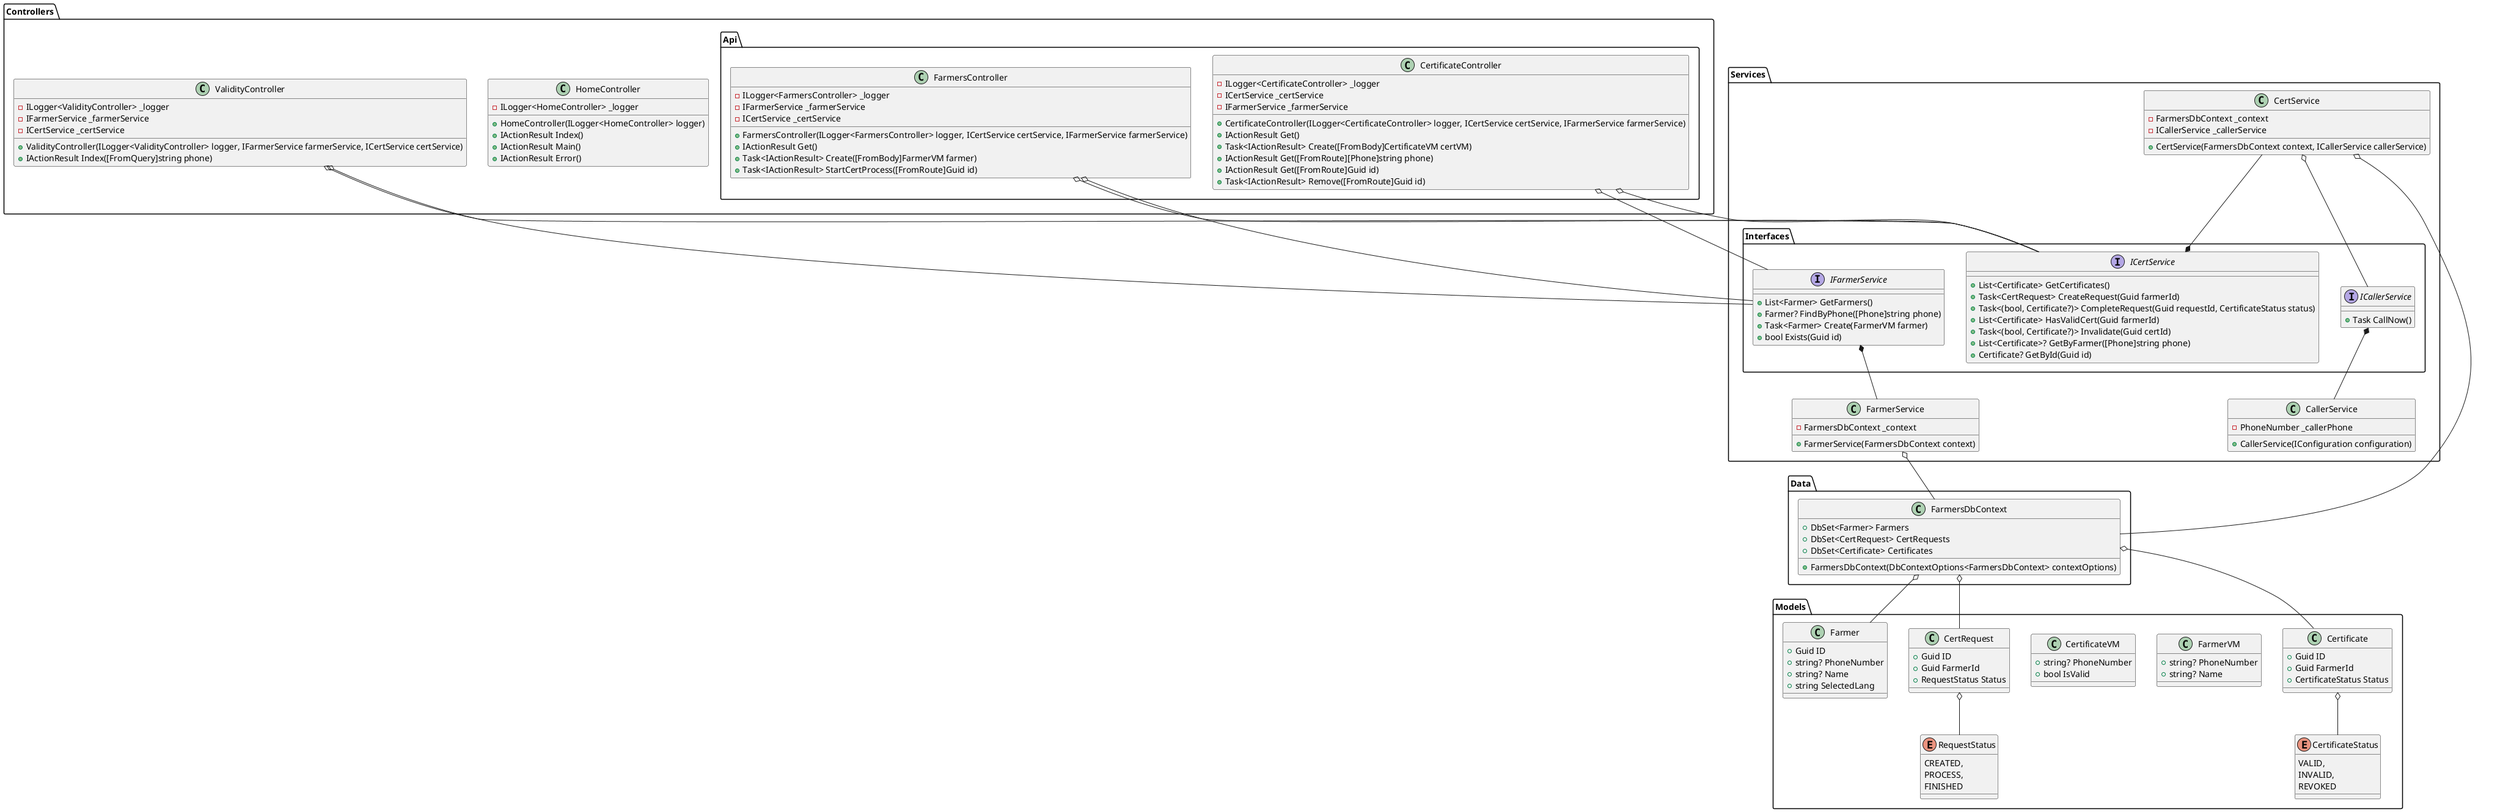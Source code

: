 @startuml "backend-classdiagram"

package Services {
    package Interfaces {
        interface ICallerService {
            +Task CallNow()
        }
        interface ICertService {
            +List<Certificate> GetCertificates()
            +Task<CertRequest> CreateRequest(Guid farmerId)
            +Task<(bool, Certificate?)> CompleteRequest(Guid requestId, CertificateStatus status)
            +List<Certificate> HasValidCert(Guid farmerId)
            +Task<(bool, Certificate?)> Invalidate(Guid certId)
            +List<Certificate>? GetByFarmer([Phone]string phone)
            +Certificate? GetById(Guid id)
        }
        interface IFarmerService {
            +List<Farmer> GetFarmers()
            +Farmer? FindByPhone([Phone]string phone)
            +Task<Farmer> Create(FarmerVM farmer)
            +bool Exists(Guid id)
        }
    }
    class FarmerService {
        -FarmersDbContext _context
        +FarmerService(FarmersDbContext context)
    }

    class CertService {
        -FarmersDbContext _context
        -ICallerService _callerService
        +CertService(FarmersDbContext context, ICallerService callerService)
    }

    class CallerService {
        -PhoneNumber _callerPhone
        +CallerService(IConfiguration configuration)
    }
}

package Controllers {
    package Api {
        class CertificateController {
            -ILogger<CertificateController> _logger
            -ICertService _certService
            -IFarmerService _farmerService
            +CertificateController(ILogger<CertificateController> logger, ICertService certService, IFarmerService farmerService)
            +IActionResult Get() 
            +Task<IActionResult> Create([FromBody]CertificateVM certVM)
            +IActionResult Get([FromRoute][Phone]string phone)
            +IActionResult Get([FromRoute]Guid id)
            +Task<IActionResult> Remove([FromRoute]Guid id)
        }

        class FarmersController {
            -ILogger<FarmersController> _logger
            -IFarmerService _farmerService
            -ICertService _certService
            +FarmersController(ILogger<FarmersController> logger, ICertService certService, IFarmerService farmerService)
            +IActionResult Get() 
            +Task<IActionResult> Create([FromBody]FarmerVM farmer)
            +Task<IActionResult> StartCertProcess([FromRoute]Guid id)
        }
    }

    class HomeController {
        -ILogger<HomeController> _logger
        +HomeController(ILogger<HomeController> logger)
        +IActionResult Index()
        +IActionResult Main()
        +IActionResult Error()
    }

    class ValidityController {
        -ILogger<ValidityController> _logger
        -IFarmerService _farmerService
        -ICertService _certService
        +ValidityController(ILogger<ValidityController> logger, IFarmerService farmerService, ICertService certService)
        +IActionResult Index([FromQuery]string phone)
    }
}

package Data {
    class FarmersDbContext {
        +DbSet<Farmer> Farmers
        +DbSet<CertRequest> CertRequests
        +DbSet<Certificate> Certificates
        +FarmersDbContext(DbContextOptions<FarmersDbContext> contextOptions)
    }
}

package Models {
    class Farmer {
        +Guid ID
        +string? PhoneNumber
        +string? Name
        +string SelectedLang
    }

    class FarmerVM {
        +string? PhoneNumber
        +string? Name
    }

    class CertificateVM {
        +string? PhoneNumber
        +bool IsValid
    }

    enum RequestStatus {
        CREATED,
        PROCESS,
        FINISHED
    }

    class CertRequest {
        +Guid ID
        +Guid FarmerId
        +RequestStatus Status
    }
    enum CertificateStatus {
        VALID,
        INVALID,
        REVOKED
    }
    
    class Certificate {
        +Guid ID
        +Guid FarmerId
        +CertificateStatus Status
    }
}

FarmersDbContext o-- Farmer
FarmersDbContext o-- CertRequest
FarmersDbContext o-- Certificate

CertRequest o-- RequestStatus
Certificate o-- CertificateStatus

ValidityController o-- IFarmerService
ValidityController o-- ICertService

CertificateController o-- ICertService
CertificateController o-- IFarmerService

FarmersController o-- IFarmerService
FarmersController o-- ICertService

FarmerService o-- FarmersDbContext
CertService o-- FarmersDbContext
CertService o-- ICallerService
ICertService *-- CertService
IFarmerService *-- FarmerService
ICallerService *-- CallerService

@enduml